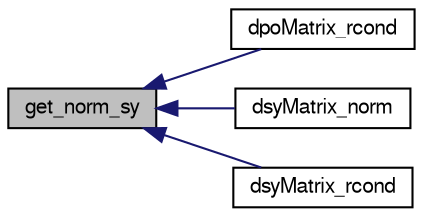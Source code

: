 digraph G
{
  edge [fontname="FreeSans",fontsize=10,labelfontname="FreeSans",labelfontsize=10];
  node [fontname="FreeSans",fontsize=10,shape=record];
  rankdir=LR;
  Node1 [label="get_norm_sy",height=0.2,width=0.4,color="black", fillcolor="grey75", style="filled" fontcolor="black"];
  Node1 -> Node2 [dir=back,color="midnightblue",fontsize=10,style="solid",fontname="FreeSans"];
  Node2 [label="dpoMatrix_rcond",height=0.2,width=0.4,color="black", fillcolor="white", style="filled",URL="$dpoMatrix_8h.html#e4b3c6190a4d12048befb3d3110c2377"];
  Node1 -> Node3 [dir=back,color="midnightblue",fontsize=10,style="solid",fontname="FreeSans"];
  Node3 [label="dsyMatrix_norm",height=0.2,width=0.4,color="black", fillcolor="white", style="filled",URL="$dsyMatrix_8h.html#a00fb1509ab9a485786d4a74a880175d"];
  Node1 -> Node4 [dir=back,color="midnightblue",fontsize=10,style="solid",fontname="FreeSans"];
  Node4 [label="dsyMatrix_rcond",height=0.2,width=0.4,color="black", fillcolor="white", style="filled",URL="$dsyMatrix_8h.html#b262747a9bb8df9b06e3c234260dd92b"];
}
